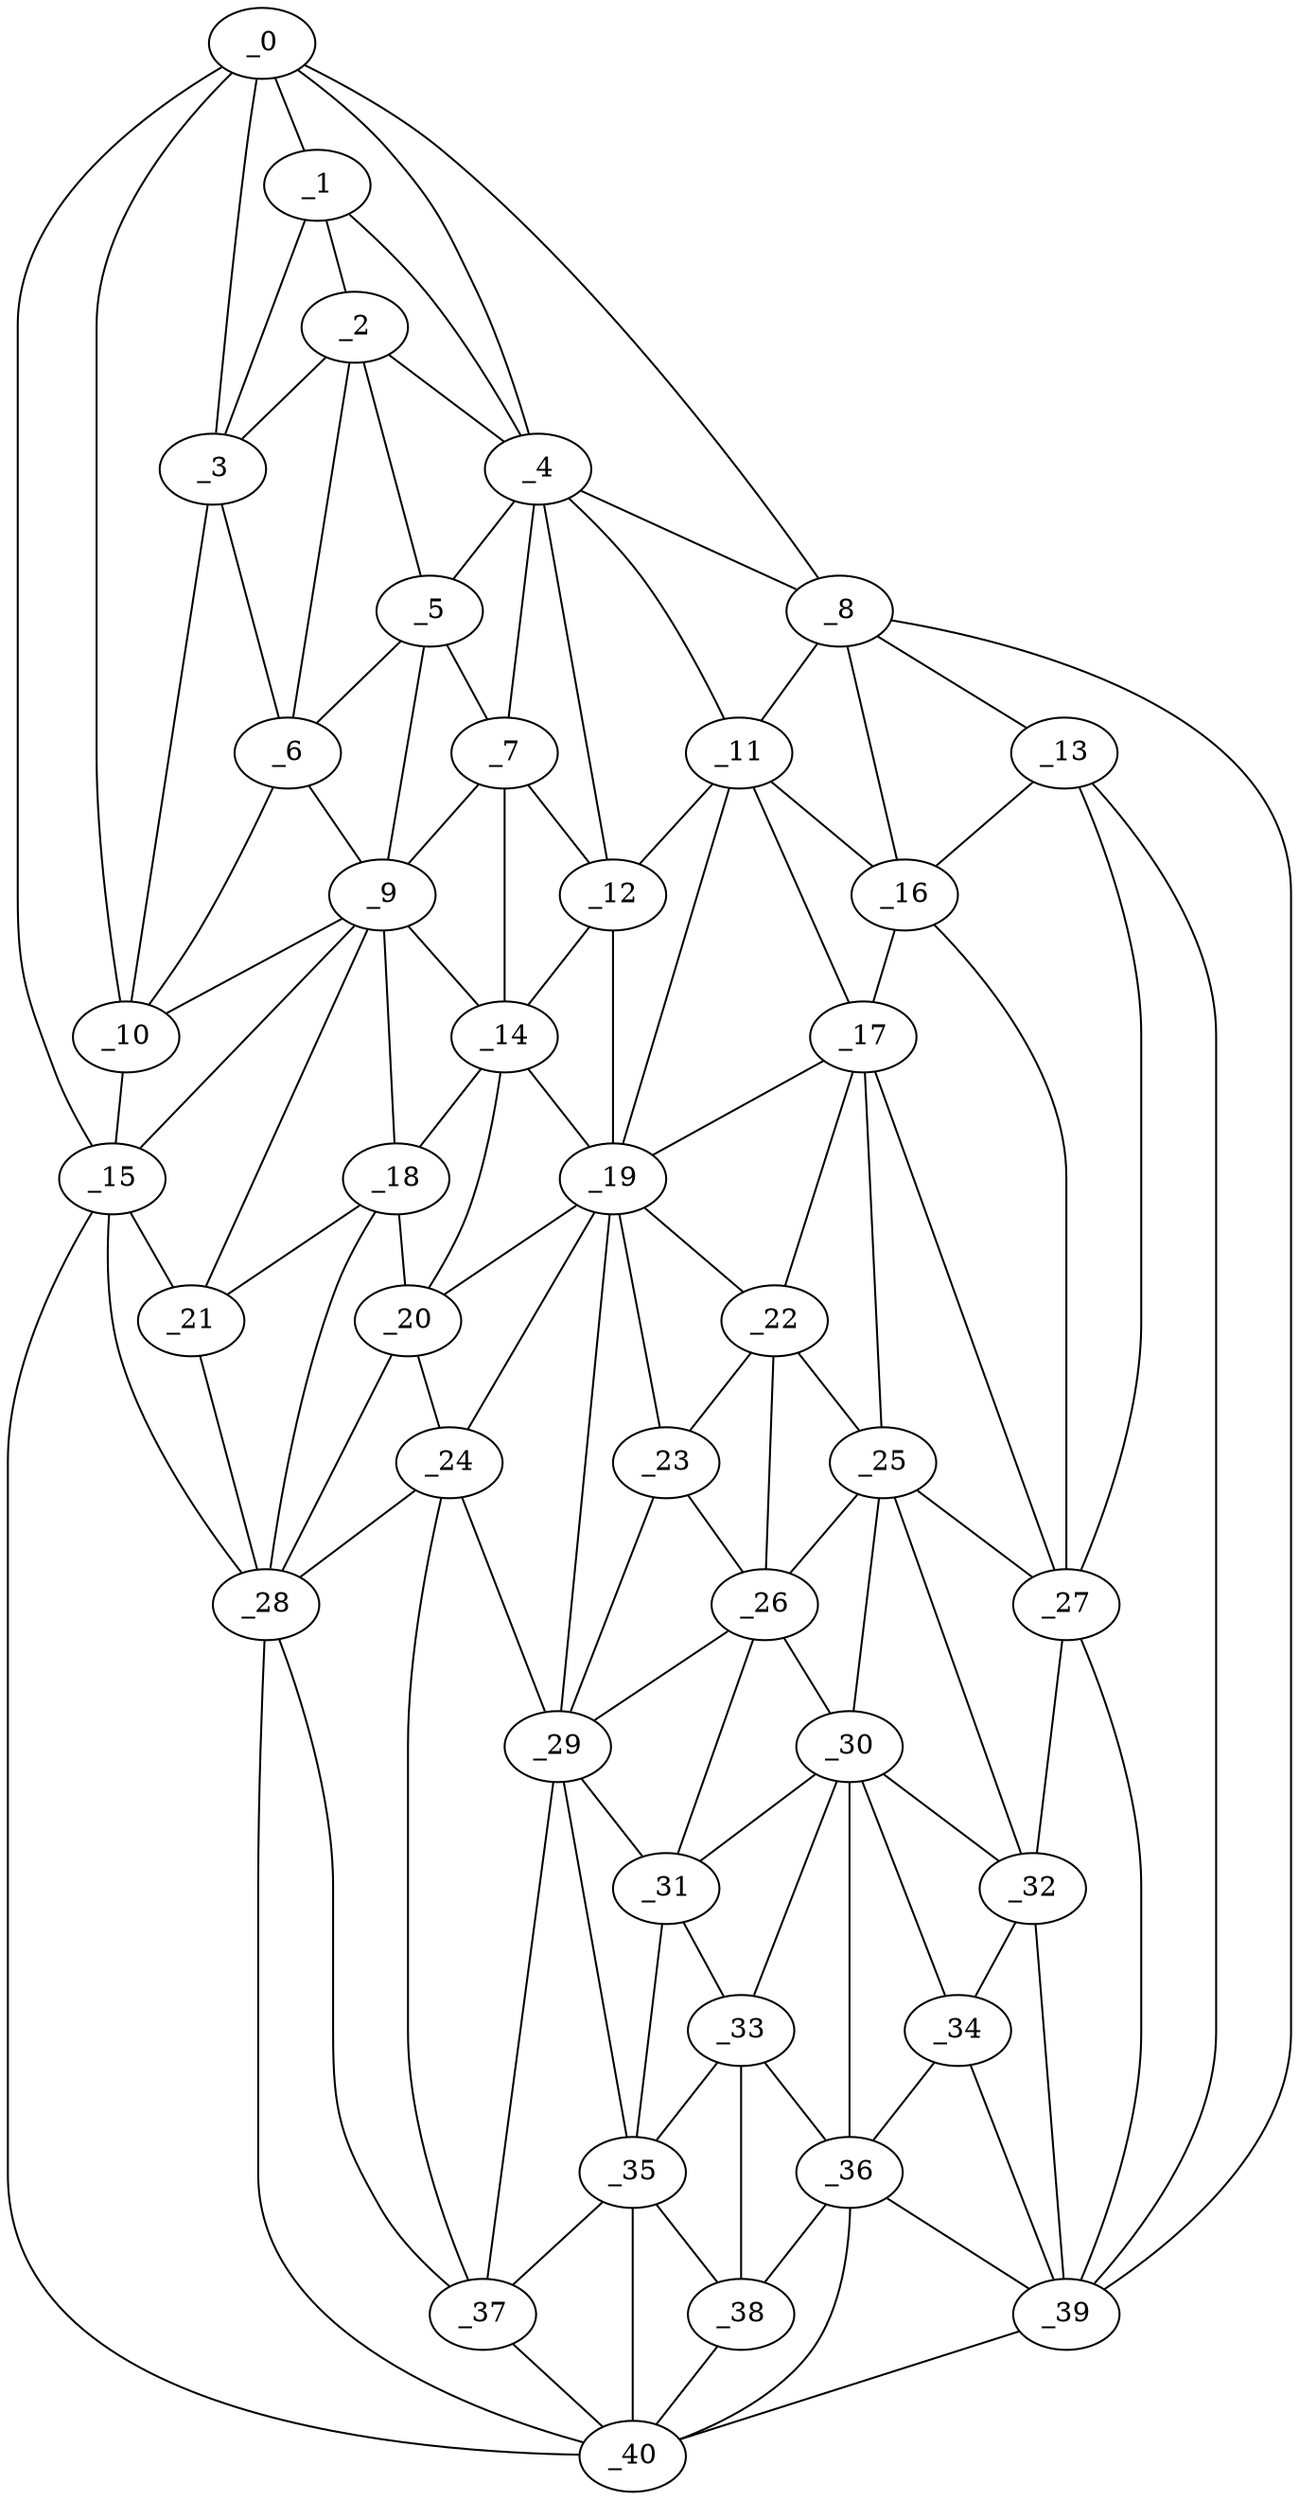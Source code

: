 graph "obj54__245.gxl" {
	_0	 [x=7,
		y=15];
	_1	 [x=26,
		y=19];
	_0 -- _1	 [valence=2];
	_3	 [x=45,
		y=11];
	_0 -- _3	 [valence=2];
	_4	 [x=45,
		y=40];
	_0 -- _4	 [valence=1];
	_8	 [x=56,
		y=123];
	_0 -- _8	 [valence=1];
	_10	 [x=59,
		y=6];
	_0 -- _10	 [valence=2];
	_15	 [x=68,
		y=4];
	_0 -- _15	 [valence=1];
	_2	 [x=38,
		y=19];
	_1 -- _2	 [valence=2];
	_1 -- _3	 [valence=2];
	_1 -- _4	 [valence=2];
	_2 -- _3	 [valence=1];
	_2 -- _4	 [valence=2];
	_5	 [x=46,
		y=26];
	_2 -- _5	 [valence=2];
	_6	 [x=52,
		y=16];
	_2 -- _6	 [valence=2];
	_3 -- _6	 [valence=2];
	_3 -- _10	 [valence=2];
	_4 -- _5	 [valence=1];
	_7	 [x=54,
		y=31];
	_4 -- _7	 [valence=1];
	_4 -- _8	 [valence=1];
	_11	 [x=59,
		y=54];
	_4 -- _11	 [valence=2];
	_12	 [x=60,
		y=41];
	_4 -- _12	 [valence=2];
	_5 -- _6	 [valence=2];
	_5 -- _7	 [valence=2];
	_9	 [x=58,
		y=21];
	_5 -- _9	 [valence=2];
	_6 -- _9	 [valence=2];
	_6 -- _10	 [valence=1];
	_7 -- _9	 [valence=2];
	_7 -- _12	 [valence=2];
	_14	 [x=65,
		y=35];
	_7 -- _14	 [valence=2];
	_8 -- _11	 [valence=2];
	_13	 [x=61,
		y=120];
	_8 -- _13	 [valence=2];
	_16	 [x=70,
		y=91];
	_8 -- _16	 [valence=1];
	_39	 [x=121,
		y=108];
	_8 -- _39	 [valence=1];
	_9 -- _10	 [valence=2];
	_9 -- _14	 [valence=2];
	_9 -- _15	 [valence=1];
	_18	 [x=72,
		y=30];
	_9 -- _18	 [valence=2];
	_21	 [x=81,
		y=14];
	_9 -- _21	 [valence=1];
	_10 -- _15	 [valence=2];
	_11 -- _12	 [valence=1];
	_11 -- _16	 [valence=2];
	_17	 [x=71,
		y=73];
	_11 -- _17	 [valence=2];
	_19	 [x=75,
		y=54];
	_11 -- _19	 [valence=1];
	_12 -- _14	 [valence=2];
	_12 -- _19	 [valence=2];
	_13 -- _16	 [valence=2];
	_27	 [x=87,
		y=86];
	_13 -- _27	 [valence=2];
	_13 -- _39	 [valence=2];
	_14 -- _18	 [valence=1];
	_14 -- _19	 [valence=1];
	_20	 [x=78,
		y=35];
	_14 -- _20	 [valence=2];
	_15 -- _21	 [valence=2];
	_28	 [x=90,
		y=20];
	_15 -- _28	 [valence=2];
	_40	 [x=123,
		y=40];
	_15 -- _40	 [valence=1];
	_16 -- _17	 [valence=1];
	_16 -- _27	 [valence=1];
	_17 -- _19	 [valence=2];
	_22	 [x=81,
		y=58];
	_17 -- _22	 [valence=2];
	_25	 [x=86,
		y=71];
	_17 -- _25	 [valence=1];
	_17 -- _27	 [valence=2];
	_18 -- _20	 [valence=1];
	_18 -- _21	 [valence=2];
	_18 -- _28	 [valence=1];
	_19 -- _20	 [valence=2];
	_19 -- _22	 [valence=2];
	_23	 [x=85,
		y=57];
	_19 -- _23	 [valence=2];
	_24	 [x=86,
		y=39];
	_19 -- _24	 [valence=2];
	_29	 [x=91,
		y=51];
	_19 -- _29	 [valence=1];
	_20 -- _24	 [valence=2];
	_20 -- _28	 [valence=2];
	_21 -- _28	 [valence=1];
	_22 -- _23	 [valence=1];
	_22 -- _25	 [valence=2];
	_26	 [x=87,
		y=61];
	_22 -- _26	 [valence=2];
	_23 -- _26	 [valence=1];
	_23 -- _29	 [valence=2];
	_24 -- _28	 [valence=2];
	_24 -- _29	 [valence=2];
	_37	 [x=114,
		y=37];
	_24 -- _37	 [valence=1];
	_25 -- _26	 [valence=2];
	_25 -- _27	 [valence=2];
	_30	 [x=98,
		y=68];
	_25 -- _30	 [valence=2];
	_32	 [x=101,
		y=84];
	_25 -- _32	 [valence=1];
	_26 -- _29	 [valence=2];
	_26 -- _30	 [valence=2];
	_31	 [x=99,
		y=59];
	_26 -- _31	 [valence=1];
	_27 -- _32	 [valence=2];
	_27 -- _39	 [valence=1];
	_28 -- _37	 [valence=2];
	_28 -- _40	 [valence=1];
	_29 -- _31	 [valence=2];
	_35	 [x=113,
		y=47];
	_29 -- _35	 [valence=2];
	_29 -- _37	 [valence=2];
	_30 -- _31	 [valence=2];
	_30 -- _32	 [valence=2];
	_33	 [x=107,
		y=59];
	_30 -- _33	 [valence=2];
	_34	 [x=112,
		y=83];
	_30 -- _34	 [valence=1];
	_36	 [x=113,
		y=66];
	_30 -- _36	 [valence=2];
	_31 -- _33	 [valence=2];
	_31 -- _35	 [valence=2];
	_32 -- _34	 [valence=2];
	_32 -- _39	 [valence=2];
	_33 -- _35	 [valence=1];
	_33 -- _36	 [valence=2];
	_38	 [x=114,
		y=58];
	_33 -- _38	 [valence=2];
	_34 -- _36	 [valence=2];
	_34 -- _39	 [valence=1];
	_35 -- _37	 [valence=2];
	_35 -- _38	 [valence=1];
	_35 -- _40	 [valence=2];
	_36 -- _38	 [valence=1];
	_36 -- _39	 [valence=2];
	_36 -- _40	 [valence=1];
	_37 -- _40	 [valence=2];
	_38 -- _40	 [valence=2];
	_39 -- _40	 [valence=1];
}
